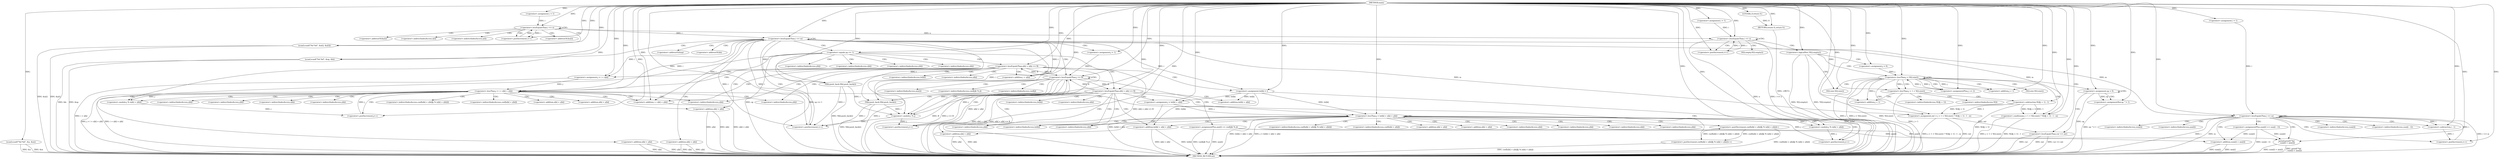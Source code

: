 digraph "main" {  
"1000101" [label = "(METHOD,main)" ]
"1000431" [label = "(METHOD_RETURN,int)" ]
"1000103" [label = "(scanf,scanf(\"%d %d\", &n, &m))" ]
"1000429" [label = "(RETURN,return 0;,return 0;)" ]
"1000111" [label = "(<operator>.assignment,i = 1)" ]
"1000114" [label = "(<operator>.lessEqualsThan,i <= n)" ]
"1000117" [label = "(<operator>.postIncrement,i++)" ]
"1000137" [label = "(<operator>.lessEqualsThan,i <= m)" ]
"1000140" [label = "(<operator>.postIncrement,i++)" ]
"1000305" [label = "(<operator>.assignment,i = 1)" ]
"1000308" [label = "(<operator>.lessEqualsThan,i <= n)" ]
"1000311" [label = "(<operator>.postIncrement,i++)" ]
"1000402" [label = "(<operator>.assignment,i = 1)" ]
"1000405" [label = "(<operator>.lessEqualsThan,i <= m)" ]
"1000408" [label = "(<operator>.postIncrement,i++)" ]
"1000430" [label = "(LITERAL,0,return 0;)" ]
"1000120" [label = "(scanf,scanf(\"%d %d\", &x[i], &y[i]))" ]
"1000143" [label = "(scanf,scanf(\"%d %d\", &op, &k))" ]
"1000314" [label = "(<operator>.logicalNot,!V[i].empty())" ]
"1000411" [label = "(<operator>.assignmentPlus,sum[i] += sum[i - 1])" ]
"1000420" [label = "(printf,printf(\"%d\n\", sum[i] + ans[i]))" ]
"1000150" [label = "(<operator>.equals,op == 1)" ]
"1000283" [label = "(<operator>.assignment,j = 1)" ]
"1000286" [label = "(<operator>.lessEqualsThan,j <= B)" ]
"1000289" [label = "(<operator>.postIncrement,j++)" ]
"1000292" [label = "(<operator>.assignmentPlus,ans[i] += coef[j][i % j])" ]
"1000319" [label = "(<operator>.assignment,j = 0)" ]
"1000322" [label = "(<operator>.lessThan,j < V[i].size())" ]
"1000325" [label = "(<operator>.assignmentPlus,j += 2)" ]
"1000422" [label = "(<operator>.addition,sum[i] + ans[i])" ]
"1000155" [label = "(<operator>.lessEqualsThan,x[k] + y[k] <= B)" ]
"1000330" [label = "(<operator>.assignment,nxt = j + 1 < V[i].size() ? V[i][j + 1] - 1 : m)" ]
"1000417" [label = "(<operator>.subtraction,i - 1)" ]
"1000165" [label = "(<operator>.assignment,lst[k] = i)" ]
"1000220" [label = "(<operator>.lessEqualsThan,x[k] + y[k] <= B)" ]
"1000358" [label = "(<operator>.assignment,op = 0)" ]
"1000361" [label = "(<operator>.lessEqualsThan,cur <= nxt)" ]
"1000364" [label = "(<operators>.assignmentXor,op ^= 1)" ]
"1000156" [label = "(<operator>.addition,x[k] + y[k])" ]
"1000172" [label = "(<operator>.assignment,j = i + x[k])" ]
"1000179" [label = "(<operator>.lessThan,j < i + x[k] + y[k])" ]
"1000190" [label = "(<operator>.postIncrement,j++)" ]
"1000215" [label = "(V[k].push_back,V[k].push_back(i))" ]
"1000300" [label = "(<operator>.modulo,i % j)" ]
"1000332" [label = "(<operator>.conditional,j + 1 < V[i].size() ? V[i][j + 1] - 1 : m)" ]
"1000193" [label = "(<operator>.postIncrement,coef[x[k] + y[k]][j % (x[k] + y[k])]++)" ]
"1000221" [label = "(<operator>.addition,x[k] + y[k])" ]
"1000232" [label = "(<operator>.assignment,j = lst[k] + x[k])" ]
"1000241" [label = "(<operator>.lessThan,j < lst[k] + x[k] + y[k])" ]
"1000254" [label = "(<operator>.postIncrement,j++)" ]
"1000279" [label = "(V[k].push_back,V[k].push_back(i))" ]
"1000333" [label = "(<operator>.lessThan,j + 1 < V[i].size())" ]
"1000338" [label = "(<operator>.subtraction,V[i][j + 1] - 1)" ]
"1000174" [label = "(<operator>.addition,i + x[k])" ]
"1000181" [label = "(<operator>.addition,i + x[k] + y[k])" ]
"1000257" [label = "(<operator>.postDecrement,coef[x[k] + y[k]][j % (x[k] + y[k])]--)" ]
"1000334" [label = "(<operator>.addition,j + 1)" ]
"1000183" [label = "(<operator>.addition,x[k] + y[k])" ]
"1000234" [label = "(<operator>.addition,lst[k] + x[k])" ]
"1000243" [label = "(<operator>.addition,lst[k] + x[k] + y[k])" ]
"1000343" [label = "(<operator>.addition,j + 1)" ]
"1000204" [label = "(<operator>.modulo,j % (x[k] + y[k]))" ]
"1000247" [label = "(<operator>.addition,x[k] + y[k])" ]
"1000268" [label = "(<operator>.modulo,j % (x[k] + y[k]))" ]
"1000122" [label = "(<operator>.addressOf,&x[i])" ]
"1000126" [label = "(<operator>.addressOf,&y[i])" ]
"1000145" [label = "(<operator>.addressOf,&op)" ]
"1000147" [label = "(<operator>.addressOf,&k)" ]
"1000315" [label = "(V[i].empty,V[i].empty())" ]
"1000412" [label = "(<operator>.indirectIndexAccess,sum[i])" ]
"1000415" [label = "(<operator>.indirectIndexAccess,sum[i - 1])" ]
"1000123" [label = "(<operator>.indirectIndexAccess,x[i])" ]
"1000127" [label = "(<operator>.indirectIndexAccess,y[i])" ]
"1000423" [label = "(<operator>.indirectIndexAccess,sum[i])" ]
"1000426" [label = "(<operator>.indirectIndexAccess,ans[i])" ]
"1000293" [label = "(<operator>.indirectIndexAccess,ans[i])" ]
"1000296" [label = "(<operator>.indirectIndexAccess,coef[j][i % j])" ]
"1000324" [label = "(V[i].size,V[i].size())" ]
"1000297" [label = "(<operator>.indirectIndexAccess,coef[j])" ]
"1000157" [label = "(<operator>.indirectIndexAccess,x[k])" ]
"1000160" [label = "(<operator>.indirectIndexAccess,y[k])" ]
"1000166" [label = "(<operator>.indirectIndexAccess,lst[k])" ]
"1000222" [label = "(<operator>.indirectIndexAccess,x[k])" ]
"1000225" [label = "(<operator>.indirectIndexAccess,y[k])" ]
"1000337" [label = "(V[i].size,V[i].size())" ]
"1000339" [label = "(<operator>.indirectIndexAccess,V[i][j + 1])" ]
"1000176" [label = "(<operator>.indirectIndexAccess,x[k])" ]
"1000194" [label = "(<operator>.indirectIndexAccess,coef[x[k] + y[k]][j % (x[k] + y[k])])" ]
"1000340" [label = "(<operator>.indirectIndexAccess,V[i])" ]
"1000184" [label = "(<operator>.indirectIndexAccess,x[k])" ]
"1000187" [label = "(<operator>.indirectIndexAccess,y[k])" ]
"1000195" [label = "(<operator>.indirectIndexAccess,coef[x[k] + y[k]])" ]
"1000235" [label = "(<operator>.indirectIndexAccess,lst[k])" ]
"1000238" [label = "(<operator>.indirectIndexAccess,x[k])" ]
"1000244" [label = "(<operator>.indirectIndexAccess,lst[k])" ]
"1000258" [label = "(<operator>.indirectIndexAccess,coef[x[k] + y[k]][j % (x[k] + y[k])])" ]
"1000197" [label = "(<operator>.addition,x[k] + y[k])" ]
"1000206" [label = "(<operator>.addition,x[k] + y[k])" ]
"1000248" [label = "(<operator>.indirectIndexAccess,x[k])" ]
"1000251" [label = "(<operator>.indirectIndexAccess,y[k])" ]
"1000259" [label = "(<operator>.indirectIndexAccess,coef[x[k] + y[k]])" ]
"1000198" [label = "(<operator>.indirectIndexAccess,x[k])" ]
"1000201" [label = "(<operator>.indirectIndexAccess,y[k])" ]
"1000207" [label = "(<operator>.indirectIndexAccess,x[k])" ]
"1000210" [label = "(<operator>.indirectIndexAccess,y[k])" ]
"1000261" [label = "(<operator>.addition,x[k] + y[k])" ]
"1000270" [label = "(<operator>.addition,x[k] + y[k])" ]
"1000262" [label = "(<operator>.indirectIndexAccess,x[k])" ]
"1000265" [label = "(<operator>.indirectIndexAccess,y[k])" ]
"1000271" [label = "(<operator>.indirectIndexAccess,x[k])" ]
"1000274" [label = "(<operator>.indirectIndexAccess,y[k])" ]
  "1000429" -> "1000431"  [ label = "DDG: <RET>"] 
  "1000103" -> "1000431"  [ label = "DDG: &n"] 
  "1000103" -> "1000431"  [ label = "DDG: &m"] 
  "1000308" -> "1000431"  [ label = "DDG: n"] 
  "1000308" -> "1000431"  [ label = "DDG: i <= n"] 
  "1000405" -> "1000431"  [ label = "DDG: i"] 
  "1000405" -> "1000431"  [ label = "DDG: m"] 
  "1000405" -> "1000431"  [ label = "DDG: i <= m"] 
  "1000411" -> "1000431"  [ label = "DDG: sum[i - 1]"] 
  "1000422" -> "1000431"  [ label = "DDG: sum[i]"] 
  "1000422" -> "1000431"  [ label = "DDG: ans[i]"] 
  "1000420" -> "1000431"  [ label = "DDG: sum[i] + ans[i]"] 
  "1000420" -> "1000431"  [ label = "DDG: printf(\"%d\n\", sum[i] + ans[i])"] 
  "1000314" -> "1000431"  [ label = "DDG: V[i].empty()"] 
  "1000314" -> "1000431"  [ label = "DDG: !V[i].empty()"] 
  "1000322" -> "1000431"  [ label = "DDG: j"] 
  "1000322" -> "1000431"  [ label = "DDG: V[i].size()"] 
  "1000322" -> "1000431"  [ label = "DDG: j < V[i].size()"] 
  "1000330" -> "1000431"  [ label = "DDG: nxt"] 
  "1000333" -> "1000431"  [ label = "DDG: j + 1"] 
  "1000332" -> "1000431"  [ label = "DDG: j + 1 < V[i].size()"] 
  "1000338" -> "1000431"  [ label = "DDG: V[i][j + 1]"] 
  "1000332" -> "1000431"  [ label = "DDG: V[i][j + 1] - 1"] 
  "1000330" -> "1000431"  [ label = "DDG: j + 1 < V[i].size() ? V[i][j + 1] - 1 : m"] 
  "1000358" -> "1000431"  [ label = "DDG: op"] 
  "1000364" -> "1000431"  [ label = "DDG: op ^= 1"] 
  "1000361" -> "1000431"  [ label = "DDG: cur"] 
  "1000361" -> "1000431"  [ label = "DDG: nxt"] 
  "1000361" -> "1000431"  [ label = "DDG: cur <= nxt"] 
  "1000143" -> "1000431"  [ label = "DDG: &op"] 
  "1000143" -> "1000431"  [ label = "DDG: &k"] 
  "1000150" -> "1000431"  [ label = "DDG: op"] 
  "1000150" -> "1000431"  [ label = "DDG: op == 1"] 
  "1000221" -> "1000431"  [ label = "DDG: x[k]"] 
  "1000221" -> "1000431"  [ label = "DDG: y[k]"] 
  "1000220" -> "1000431"  [ label = "DDG: x[k] + y[k]"] 
  "1000220" -> "1000431"  [ label = "DDG: x[k] + y[k] <= B"] 
  "1000279" -> "1000431"  [ label = "DDG: V[k].push_back(i)"] 
  "1000232" -> "1000431"  [ label = "DDG: lst[k] + x[k]"] 
  "1000243" -> "1000431"  [ label = "DDG: lst[k]"] 
  "1000247" -> "1000431"  [ label = "DDG: x[k]"] 
  "1000247" -> "1000431"  [ label = "DDG: y[k]"] 
  "1000243" -> "1000431"  [ label = "DDG: x[k] + y[k]"] 
  "1000241" -> "1000431"  [ label = "DDG: lst[k] + x[k] + y[k]"] 
  "1000241" -> "1000431"  [ label = "DDG: j < lst[k] + x[k] + y[k]"] 
  "1000257" -> "1000431"  [ label = "DDG: coef[x[k] + y[k]][j % (x[k] + y[k])]"] 
  "1000156" -> "1000431"  [ label = "DDG: x[k]"] 
  "1000156" -> "1000431"  [ label = "DDG: y[k]"] 
  "1000155" -> "1000431"  [ label = "DDG: x[k] + y[k]"] 
  "1000155" -> "1000431"  [ label = "DDG: x[k] + y[k] <= B"] 
  "1000215" -> "1000431"  [ label = "DDG: V[k].push_back(i)"] 
  "1000165" -> "1000431"  [ label = "DDG: lst[k]"] 
  "1000172" -> "1000431"  [ label = "DDG: i + x[k]"] 
  "1000183" -> "1000431"  [ label = "DDG: x[k]"] 
  "1000183" -> "1000431"  [ label = "DDG: y[k]"] 
  "1000181" -> "1000431"  [ label = "DDG: x[k] + y[k]"] 
  "1000179" -> "1000431"  [ label = "DDG: i + x[k] + y[k]"] 
  "1000179" -> "1000431"  [ label = "DDG: j < i + x[k] + y[k]"] 
  "1000286" -> "1000431"  [ label = "DDG: j"] 
  "1000286" -> "1000431"  [ label = "DDG: B"] 
  "1000286" -> "1000431"  [ label = "DDG: j <= B"] 
  "1000292" -> "1000431"  [ label = "DDG: ans[i]"] 
  "1000292" -> "1000431"  [ label = "DDG: coef[j][i % j]"] 
  "1000193" -> "1000431"  [ label = "DDG: coef[x[k] + y[k]][j % (x[k] + y[k])]"] 
  "1000120" -> "1000431"  [ label = "DDG: &x[i]"] 
  "1000120" -> "1000431"  [ label = "DDG: &y[i]"] 
  "1000101" -> "1000103"  [ label = "DDG: "] 
  "1000430" -> "1000429"  [ label = "DDG: 0"] 
  "1000101" -> "1000429"  [ label = "DDG: "] 
  "1000101" -> "1000111"  [ label = "DDG: "] 
  "1000101" -> "1000305"  [ label = "DDG: "] 
  "1000101" -> "1000402"  [ label = "DDG: "] 
  "1000101" -> "1000430"  [ label = "DDG: "] 
  "1000111" -> "1000114"  [ label = "DDG: i"] 
  "1000117" -> "1000114"  [ label = "DDG: i"] 
  "1000101" -> "1000114"  [ label = "DDG: "] 
  "1000114" -> "1000117"  [ label = "DDG: i"] 
  "1000101" -> "1000117"  [ label = "DDG: "] 
  "1000101" -> "1000120"  [ label = "DDG: "] 
  "1000114" -> "1000137"  [ label = "DDG: i"] 
  "1000140" -> "1000137"  [ label = "DDG: i"] 
  "1000101" -> "1000137"  [ label = "DDG: "] 
  "1000137" -> "1000140"  [ label = "DDG: i"] 
  "1000279" -> "1000140"  [ label = "DDG: i"] 
  "1000215" -> "1000140"  [ label = "DDG: i"] 
  "1000300" -> "1000140"  [ label = "DDG: i"] 
  "1000101" -> "1000140"  [ label = "DDG: "] 
  "1000101" -> "1000143"  [ label = "DDG: "] 
  "1000305" -> "1000308"  [ label = "DDG: i"] 
  "1000311" -> "1000308"  [ label = "DDG: i"] 
  "1000101" -> "1000308"  [ label = "DDG: "] 
  "1000114" -> "1000308"  [ label = "DDG: n"] 
  "1000308" -> "1000311"  [ label = "DDG: i"] 
  "1000101" -> "1000311"  [ label = "DDG: "] 
  "1000402" -> "1000405"  [ label = "DDG: i"] 
  "1000408" -> "1000405"  [ label = "DDG: i"] 
  "1000101" -> "1000405"  [ label = "DDG: "] 
  "1000137" -> "1000405"  [ label = "DDG: m"] 
  "1000417" -> "1000408"  [ label = "DDG: i"] 
  "1000101" -> "1000408"  [ label = "DDG: "] 
  "1000101" -> "1000283"  [ label = "DDG: "] 
  "1000101" -> "1000314"  [ label = "DDG: "] 
  "1000101" -> "1000420"  [ label = "DDG: "] 
  "1000292" -> "1000420"  [ label = "DDG: ans[i]"] 
  "1000411" -> "1000420"  [ label = "DDG: sum[i]"] 
  "1000101" -> "1000150"  [ label = "DDG: "] 
  "1000283" -> "1000286"  [ label = "DDG: j"] 
  "1000289" -> "1000286"  [ label = "DDG: j"] 
  "1000101" -> "1000286"  [ label = "DDG: "] 
  "1000220" -> "1000286"  [ label = "DDG: B"] 
  "1000155" -> "1000286"  [ label = "DDG: B"] 
  "1000300" -> "1000289"  [ label = "DDG: j"] 
  "1000101" -> "1000289"  [ label = "DDG: "] 
  "1000101" -> "1000319"  [ label = "DDG: "] 
  "1000101" -> "1000325"  [ label = "DDG: "] 
  "1000411" -> "1000422"  [ label = "DDG: sum[i]"] 
  "1000292" -> "1000422"  [ label = "DDG: ans[i]"] 
  "1000319" -> "1000322"  [ label = "DDG: j"] 
  "1000325" -> "1000322"  [ label = "DDG: j"] 
  "1000101" -> "1000322"  [ label = "DDG: "] 
  "1000322" -> "1000325"  [ label = "DDG: j"] 
  "1000137" -> "1000330"  [ label = "DDG: m"] 
  "1000101" -> "1000330"  [ label = "DDG: "] 
  "1000338" -> "1000330"  [ label = "DDG: V[i][j + 1]"] 
  "1000338" -> "1000330"  [ label = "DDG: 1"] 
  "1000405" -> "1000417"  [ label = "DDG: i"] 
  "1000101" -> "1000417"  [ label = "DDG: "] 
  "1000286" -> "1000155"  [ label = "DDG: B"] 
  "1000101" -> "1000155"  [ label = "DDG: "] 
  "1000137" -> "1000165"  [ label = "DDG: i"] 
  "1000101" -> "1000165"  [ label = "DDG: "] 
  "1000101" -> "1000358"  [ label = "DDG: "] 
  "1000101" -> "1000172"  [ label = "DDG: "] 
  "1000137" -> "1000172"  [ label = "DDG: i"] 
  "1000286" -> "1000220"  [ label = "DDG: B"] 
  "1000101" -> "1000220"  [ label = "DDG: "] 
  "1000137" -> "1000300"  [ label = "DDG: i"] 
  "1000279" -> "1000300"  [ label = "DDG: i"] 
  "1000215" -> "1000300"  [ label = "DDG: i"] 
  "1000101" -> "1000300"  [ label = "DDG: "] 
  "1000286" -> "1000300"  [ label = "DDG: j"] 
  "1000338" -> "1000332"  [ label = "DDG: V[i][j + 1]"] 
  "1000338" -> "1000332"  [ label = "DDG: 1"] 
  "1000137" -> "1000332"  [ label = "DDG: m"] 
  "1000101" -> "1000332"  [ label = "DDG: "] 
  "1000101" -> "1000361"  [ label = "DDG: "] 
  "1000330" -> "1000361"  [ label = "DDG: nxt"] 
  "1000358" -> "1000364"  [ label = "DDG: op"] 
  "1000101" -> "1000364"  [ label = "DDG: "] 
  "1000172" -> "1000179"  [ label = "DDG: j"] 
  "1000190" -> "1000179"  [ label = "DDG: j"] 
  "1000101" -> "1000179"  [ label = "DDG: "] 
  "1000137" -> "1000179"  [ label = "DDG: i"] 
  "1000204" -> "1000190"  [ label = "DDG: j"] 
  "1000101" -> "1000190"  [ label = "DDG: "] 
  "1000137" -> "1000215"  [ label = "DDG: i"] 
  "1000101" -> "1000215"  [ label = "DDG: "] 
  "1000165" -> "1000232"  [ label = "DDG: lst[k]"] 
  "1000101" -> "1000333"  [ label = "DDG: "] 
  "1000322" -> "1000333"  [ label = "DDG: j"] 
  "1000101" -> "1000338"  [ label = "DDG: "] 
  "1000101" -> "1000174"  [ label = "DDG: "] 
  "1000137" -> "1000174"  [ label = "DDG: i"] 
  "1000101" -> "1000181"  [ label = "DDG: "] 
  "1000137" -> "1000181"  [ label = "DDG: i"] 
  "1000257" -> "1000193"  [ label = "DDG: coef[x[k] + y[k]][j % (x[k] + y[k])]"] 
  "1000101" -> "1000232"  [ label = "DDG: "] 
  "1000232" -> "1000241"  [ label = "DDG: j"] 
  "1000254" -> "1000241"  [ label = "DDG: j"] 
  "1000101" -> "1000241"  [ label = "DDG: "] 
  "1000165" -> "1000241"  [ label = "DDG: lst[k]"] 
  "1000268" -> "1000254"  [ label = "DDG: j"] 
  "1000101" -> "1000254"  [ label = "DDG: "] 
  "1000137" -> "1000279"  [ label = "DDG: i"] 
  "1000101" -> "1000279"  [ label = "DDG: "] 
  "1000322" -> "1000334"  [ label = "DDG: j"] 
  "1000101" -> "1000334"  [ label = "DDG: "] 
  "1000165" -> "1000234"  [ label = "DDG: lst[k]"] 
  "1000165" -> "1000243"  [ label = "DDG: lst[k]"] 
  "1000193" -> "1000257"  [ label = "DDG: coef[x[k] + y[k]][j % (x[k] + y[k])]"] 
  "1000101" -> "1000343"  [ label = "DDG: "] 
  "1000322" -> "1000343"  [ label = "DDG: j"] 
  "1000179" -> "1000204"  [ label = "DDG: j"] 
  "1000101" -> "1000204"  [ label = "DDG: "] 
  "1000241" -> "1000268"  [ label = "DDG: j"] 
  "1000101" -> "1000268"  [ label = "DDG: "] 
  "1000114" -> "1000127"  [ label = "CDG: "] 
  "1000114" -> "1000114"  [ label = "CDG: "] 
  "1000114" -> "1000122"  [ label = "CDG: "] 
  "1000114" -> "1000120"  [ label = "CDG: "] 
  "1000114" -> "1000126"  [ label = "CDG: "] 
  "1000114" -> "1000117"  [ label = "CDG: "] 
  "1000114" -> "1000123"  [ label = "CDG: "] 
  "1000137" -> "1000286"  [ label = "CDG: "] 
  "1000137" -> "1000143"  [ label = "CDG: "] 
  "1000137" -> "1000137"  [ label = "CDG: "] 
  "1000137" -> "1000147"  [ label = "CDG: "] 
  "1000137" -> "1000150"  [ label = "CDG: "] 
  "1000137" -> "1000145"  [ label = "CDG: "] 
  "1000137" -> "1000283"  [ label = "CDG: "] 
  "1000137" -> "1000140"  [ label = "CDG: "] 
  "1000308" -> "1000315"  [ label = "CDG: "] 
  "1000308" -> "1000308"  [ label = "CDG: "] 
  "1000308" -> "1000314"  [ label = "CDG: "] 
  "1000308" -> "1000311"  [ label = "CDG: "] 
  "1000405" -> "1000412"  [ label = "CDG: "] 
  "1000405" -> "1000423"  [ label = "CDG: "] 
  "1000405" -> "1000408"  [ label = "CDG: "] 
  "1000405" -> "1000422"  [ label = "CDG: "] 
  "1000405" -> "1000426"  [ label = "CDG: "] 
  "1000405" -> "1000415"  [ label = "CDG: "] 
  "1000405" -> "1000405"  [ label = "CDG: "] 
  "1000405" -> "1000420"  [ label = "CDG: "] 
  "1000405" -> "1000417"  [ label = "CDG: "] 
  "1000405" -> "1000411"  [ label = "CDG: "] 
  "1000314" -> "1000324"  [ label = "CDG: "] 
  "1000314" -> "1000319"  [ label = "CDG: "] 
  "1000314" -> "1000322"  [ label = "CDG: "] 
  "1000150" -> "1000156"  [ label = "CDG: "] 
  "1000150" -> "1000222"  [ label = "CDG: "] 
  "1000150" -> "1000220"  [ label = "CDG: "] 
  "1000150" -> "1000160"  [ label = "CDG: "] 
  "1000150" -> "1000225"  [ label = "CDG: "] 
  "1000150" -> "1000221"  [ label = "CDG: "] 
  "1000150" -> "1000157"  [ label = "CDG: "] 
  "1000150" -> "1000155"  [ label = "CDG: "] 
  "1000286" -> "1000300"  [ label = "CDG: "] 
  "1000286" -> "1000292"  [ label = "CDG: "] 
  "1000286" -> "1000286"  [ label = "CDG: "] 
  "1000286" -> "1000293"  [ label = "CDG: "] 
  "1000286" -> "1000289"  [ label = "CDG: "] 
  "1000286" -> "1000297"  [ label = "CDG: "] 
  "1000286" -> "1000296"  [ label = "CDG: "] 
  "1000322" -> "1000332"  [ label = "CDG: "] 
  "1000322" -> "1000330"  [ label = "CDG: "] 
  "1000322" -> "1000334"  [ label = "CDG: "] 
  "1000322" -> "1000324"  [ label = "CDG: "] 
  "1000322" -> "1000325"  [ label = "CDG: "] 
  "1000322" -> "1000337"  [ label = "CDG: "] 
  "1000322" -> "1000333"  [ label = "CDG: "] 
  "1000322" -> "1000358"  [ label = "CDG: "] 
  "1000322" -> "1000322"  [ label = "CDG: "] 
  "1000155" -> "1000174"  [ label = "CDG: "] 
  "1000155" -> "1000165"  [ label = "CDG: "] 
  "1000155" -> "1000176"  [ label = "CDG: "] 
  "1000155" -> "1000184"  [ label = "CDG: "] 
  "1000155" -> "1000181"  [ label = "CDG: "] 
  "1000155" -> "1000166"  [ label = "CDG: "] 
  "1000155" -> "1000183"  [ label = "CDG: "] 
  "1000155" -> "1000179"  [ label = "CDG: "] 
  "1000155" -> "1000187"  [ label = "CDG: "] 
  "1000155" -> "1000172"  [ label = "CDG: "] 
  "1000155" -> "1000215"  [ label = "CDG: "] 
  "1000220" -> "1000244"  [ label = "CDG: "] 
  "1000220" -> "1000235"  [ label = "CDG: "] 
  "1000220" -> "1000248"  [ label = "CDG: "] 
  "1000220" -> "1000247"  [ label = "CDG: "] 
  "1000220" -> "1000234"  [ label = "CDG: "] 
  "1000220" -> "1000241"  [ label = "CDG: "] 
  "1000220" -> "1000238"  [ label = "CDG: "] 
  "1000220" -> "1000243"  [ label = "CDG: "] 
  "1000220" -> "1000251"  [ label = "CDG: "] 
  "1000220" -> "1000279"  [ label = "CDG: "] 
  "1000220" -> "1000232"  [ label = "CDG: "] 
  "1000358" -> "1000364"  [ label = "CDG: "] 
  "1000358" -> "1000361"  [ label = "CDG: "] 
  "1000358" -> "1000358"  [ label = "CDG: "] 
  "1000179" -> "1000210"  [ label = "CDG: "] 
  "1000179" -> "1000206"  [ label = "CDG: "] 
  "1000179" -> "1000190"  [ label = "CDG: "] 
  "1000179" -> "1000201"  [ label = "CDG: "] 
  "1000179" -> "1000194"  [ label = "CDG: "] 
  "1000179" -> "1000195"  [ label = "CDG: "] 
  "1000179" -> "1000193"  [ label = "CDG: "] 
  "1000179" -> "1000184"  [ label = "CDG: "] 
  "1000179" -> "1000181"  [ label = "CDG: "] 
  "1000179" -> "1000197"  [ label = "CDG: "] 
  "1000179" -> "1000183"  [ label = "CDG: "] 
  "1000179" -> "1000204"  [ label = "CDG: "] 
  "1000179" -> "1000179"  [ label = "CDG: "] 
  "1000179" -> "1000198"  [ label = "CDG: "] 
  "1000179" -> "1000187"  [ label = "CDG: "] 
  "1000179" -> "1000207"  [ label = "CDG: "] 
  "1000333" -> "1000340"  [ label = "CDG: "] 
  "1000333" -> "1000338"  [ label = "CDG: "] 
  "1000333" -> "1000339"  [ label = "CDG: "] 
  "1000333" -> "1000343"  [ label = "CDG: "] 
  "1000241" -> "1000258"  [ label = "CDG: "] 
  "1000241" -> "1000268"  [ label = "CDG: "] 
  "1000241" -> "1000274"  [ label = "CDG: "] 
  "1000241" -> "1000244"  [ label = "CDG: "] 
  "1000241" -> "1000254"  [ label = "CDG: "] 
  "1000241" -> "1000248"  [ label = "CDG: "] 
  "1000241" -> "1000247"  [ label = "CDG: "] 
  "1000241" -> "1000262"  [ label = "CDG: "] 
  "1000241" -> "1000271"  [ label = "CDG: "] 
  "1000241" -> "1000257"  [ label = "CDG: "] 
  "1000241" -> "1000241"  [ label = "CDG: "] 
  "1000241" -> "1000243"  [ label = "CDG: "] 
  "1000241" -> "1000259"  [ label = "CDG: "] 
  "1000241" -> "1000251"  [ label = "CDG: "] 
  "1000241" -> "1000261"  [ label = "CDG: "] 
  "1000241" -> "1000270"  [ label = "CDG: "] 
  "1000241" -> "1000265"  [ label = "CDG: "] 
}
